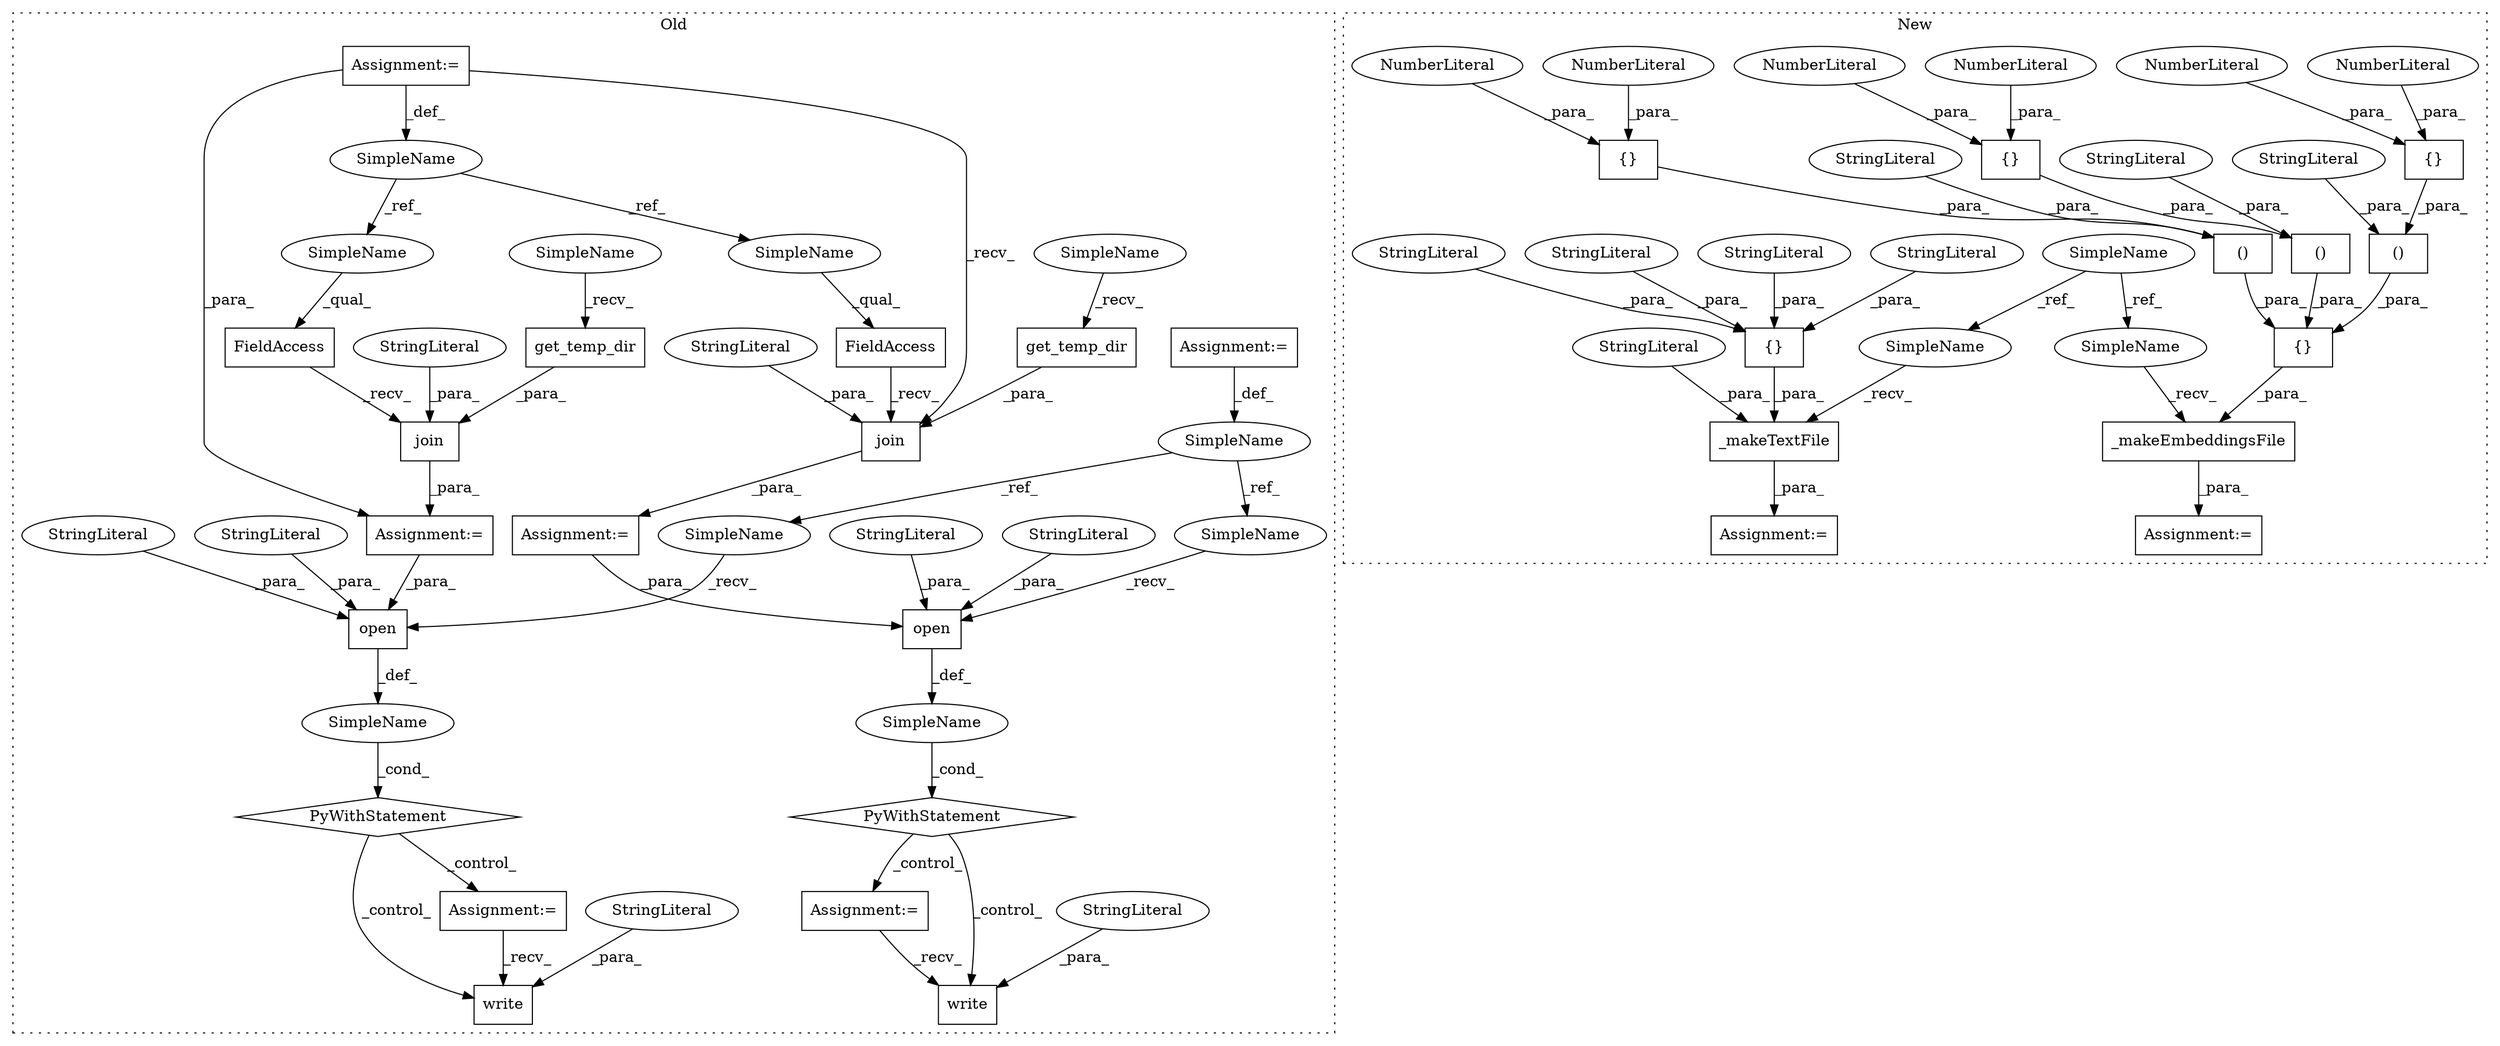 digraph G {
subgraph cluster0 {
1 [label="get_temp_dir" a="32" s="6893" l="14" shape="box"];
3 [label="join" a="32" s="6883,6923" l="5,1" shape="box"];
4 [label="FieldAccess" a="22" s="6875" l="7" shape="box"];
5 [label="Assignment:=" a="7" s="6874" l="1" shape="box"];
6 [label="StringLiteral" a="45" s="6908" l="15" shape="ellipse"];
15 [label="get_temp_dir" a="32" s="6959" l="14" shape="box"];
22 [label="SimpleName" a="42" s="6721" l="2" shape="ellipse"];
23 [label="FieldAccess" a="22" s="6941" l="7" shape="box"];
24 [label="PyWithStatement" a="104" s="6992,7037" l="10,2" shape="diamond"];
27 [label="SimpleName" a="42" s="" l="" shape="ellipse"];
28 [label="Assignment:=" a="7" s="7057" l="9" shape="box"];
29 [label="PyWithStatement" a="104" s="7140,7181" l="10,2" shape="diamond"];
30 [label="SimpleName" a="42" s="" l="" shape="ellipse"];
31 [label="Assignment:=" a="7" s="7201" l="5" shape="box"];
32 [label="join" a="32" s="6949,6985" l="5,1" shape="box"];
33 [label="Assignment:=" a="7" s="6736" l="2" shape="box"];
35 [label="write" a="32" s="7084,7127" l="6,1" shape="box"];
36 [label="StringLiteral" a="45" s="7090" l="37" shape="ellipse"];
37 [label="Assignment:=" a="7" s="6940" l="1" shape="box"];
39 [label="Assignment:=" a="7" s="6721" l="2" shape="box"];
45 [label="StringLiteral" a="45" s="6974" l="11" shape="ellipse"];
48 [label="write" a="32" s="7220,7252" l="6,1" shape="box"];
49 [label="StringLiteral" a="45" s="7226" l="26" shape="ellipse"];
51 [label="open" a="32" s="7153,7180" l="5,1" shape="box"];
52 [label="SimpleName" a="42" s="6736" l="2" shape="ellipse"];
53 [label="open" a="32" s="7005,7036" l="5,1" shape="box"];
54 [label="StringLiteral" a="45" s="7025" l="7" shape="ellipse"];
55 [label="StringLiteral" a="45" s="7169" l="7" shape="ellipse"];
56 [label="StringLiteral" a="45" s="7177" l="3" shape="ellipse"];
57 [label="StringLiteral" a="45" s="7033" l="3" shape="ellipse"];
60 [label="SimpleName" a="42" s="6941" l="2" shape="ellipse"];
61 [label="SimpleName" a="42" s="6875" l="2" shape="ellipse"];
62 [label="SimpleName" a="42" s="7002" l="2" shape="ellipse"];
63 [label="SimpleName" a="42" s="7150" l="2" shape="ellipse"];
64 [label="SimpleName" a="42" s="6954" l="4" shape="ellipse"];
65 [label="SimpleName" a="42" s="6888" l="4" shape="ellipse"];
label = "Old";
style="dotted";
}
subgraph cluster1 {
2 [label="()" a="106" s="7765" l="33" shape="box"];
7 [label="{}" a="4" s="7679,7798" l="6,2" shape="box"];
8 [label="()" a="106" s="7685" l="33" shape="box"];
9 [label="{}" a="4" s="7713,7717" l="1,1" shape="box"];
10 [label="()" a="106" s="7725" l="33" shape="box"];
11 [label="{}" a="4" s="7753,7757" l="1,1" shape="box"];
12 [label="NumberLiteral" a="34" s="7756" l="1" shape="ellipse"];
13 [label="_makeEmbeddingsFile" a="32" s="7650,7805" l="20,1" shape="box"];
14 [label="SimpleName" a="42" s="7431" l="4" shape="ellipse"];
16 [label="{}" a="4" s="7793,7797" l="1,1" shape="box"];
17 [label="NumberLiteral" a="34" s="7796" l="1" shape="ellipse"];
18 [label="NumberLiteral" a="34" s="7716" l="1" shape="ellipse"];
19 [label="NumberLiteral" a="34" s="7714" l="1" shape="ellipse"];
20 [label="NumberLiteral" a="34" s="7754" l="1" shape="ellipse"];
21 [label="NumberLiteral" a="34" s="7794" l="1" shape="ellipse"];
25 [label="_makeTextFile" a="32" s="7556,7623" l="14,1" shape="box"];
26 [label="{}" a="4" s="7594,7622" l="1,1" shape="box"];
34 [label="StringLiteral" a="45" s="7725" l="6" shape="ellipse"];
38 [label="StringLiteral" a="45" s="7570" l="11" shape="ellipse"];
40 [label="Assignment:=" a="7" s="7644" l="1" shape="box"];
41 [label="StringLiteral" a="45" s="7616" l="6" shape="ellipse"];
42 [label="StringLiteral" a="45" s="7765" l="6" shape="ellipse"];
43 [label="StringLiteral" a="45" s="7685" l="6" shape="ellipse"];
44 [label="StringLiteral" a="45" s="7595" l="6" shape="ellipse"];
46 [label="StringLiteral" a="45" s="7609" l="6" shape="ellipse"];
47 [label="StringLiteral" a="45" s="7602" l="6" shape="ellipse"];
50 [label="Assignment:=" a="7" s="7550" l="1" shape="box"];
58 [label="SimpleName" a="42" s="7645" l="4" shape="ellipse"];
59 [label="SimpleName" a="42" s="7551" l="4" shape="ellipse"];
label = "New";
style="dotted";
}
1 -> 3 [label="_para_"];
2 -> 7 [label="_para_"];
3 -> 5 [label="_para_"];
4 -> 3 [label="_recv_"];
5 -> 53 [label="_para_"];
6 -> 3 [label="_para_"];
7 -> 13 [label="_para_"];
8 -> 7 [label="_para_"];
9 -> 8 [label="_para_"];
10 -> 7 [label="_para_"];
11 -> 10 [label="_para_"];
12 -> 11 [label="_para_"];
13 -> 40 [label="_para_"];
14 -> 59 [label="_ref_"];
14 -> 58 [label="_ref_"];
15 -> 32 [label="_para_"];
16 -> 2 [label="_para_"];
17 -> 16 [label="_para_"];
18 -> 9 [label="_para_"];
19 -> 9 [label="_para_"];
20 -> 11 [label="_para_"];
21 -> 16 [label="_para_"];
22 -> 61 [label="_ref_"];
22 -> 60 [label="_ref_"];
23 -> 32 [label="_recv_"];
24 -> 35 [label="_control_"];
24 -> 28 [label="_control_"];
25 -> 50 [label="_para_"];
26 -> 25 [label="_para_"];
27 -> 24 [label="_cond_"];
28 -> 35 [label="_recv_"];
29 -> 48 [label="_control_"];
29 -> 31 [label="_control_"];
30 -> 29 [label="_cond_"];
31 -> 48 [label="_recv_"];
32 -> 37 [label="_para_"];
33 -> 52 [label="_def_"];
34 -> 10 [label="_para_"];
36 -> 35 [label="_para_"];
37 -> 51 [label="_para_"];
38 -> 25 [label="_para_"];
39 -> 22 [label="_def_"];
39 -> 32 [label="_recv_"];
39 -> 5 [label="_para_"];
41 -> 26 [label="_para_"];
42 -> 2 [label="_para_"];
43 -> 8 [label="_para_"];
44 -> 26 [label="_para_"];
45 -> 32 [label="_para_"];
46 -> 26 [label="_para_"];
47 -> 26 [label="_para_"];
49 -> 48 [label="_para_"];
51 -> 30 [label="_def_"];
52 -> 63 [label="_ref_"];
52 -> 62 [label="_ref_"];
53 -> 27 [label="_def_"];
54 -> 53 [label="_para_"];
55 -> 51 [label="_para_"];
56 -> 51 [label="_para_"];
57 -> 53 [label="_para_"];
58 -> 13 [label="_recv_"];
59 -> 25 [label="_recv_"];
60 -> 23 [label="_qual_"];
61 -> 4 [label="_qual_"];
62 -> 53 [label="_recv_"];
63 -> 51 [label="_recv_"];
64 -> 15 [label="_recv_"];
65 -> 1 [label="_recv_"];
}